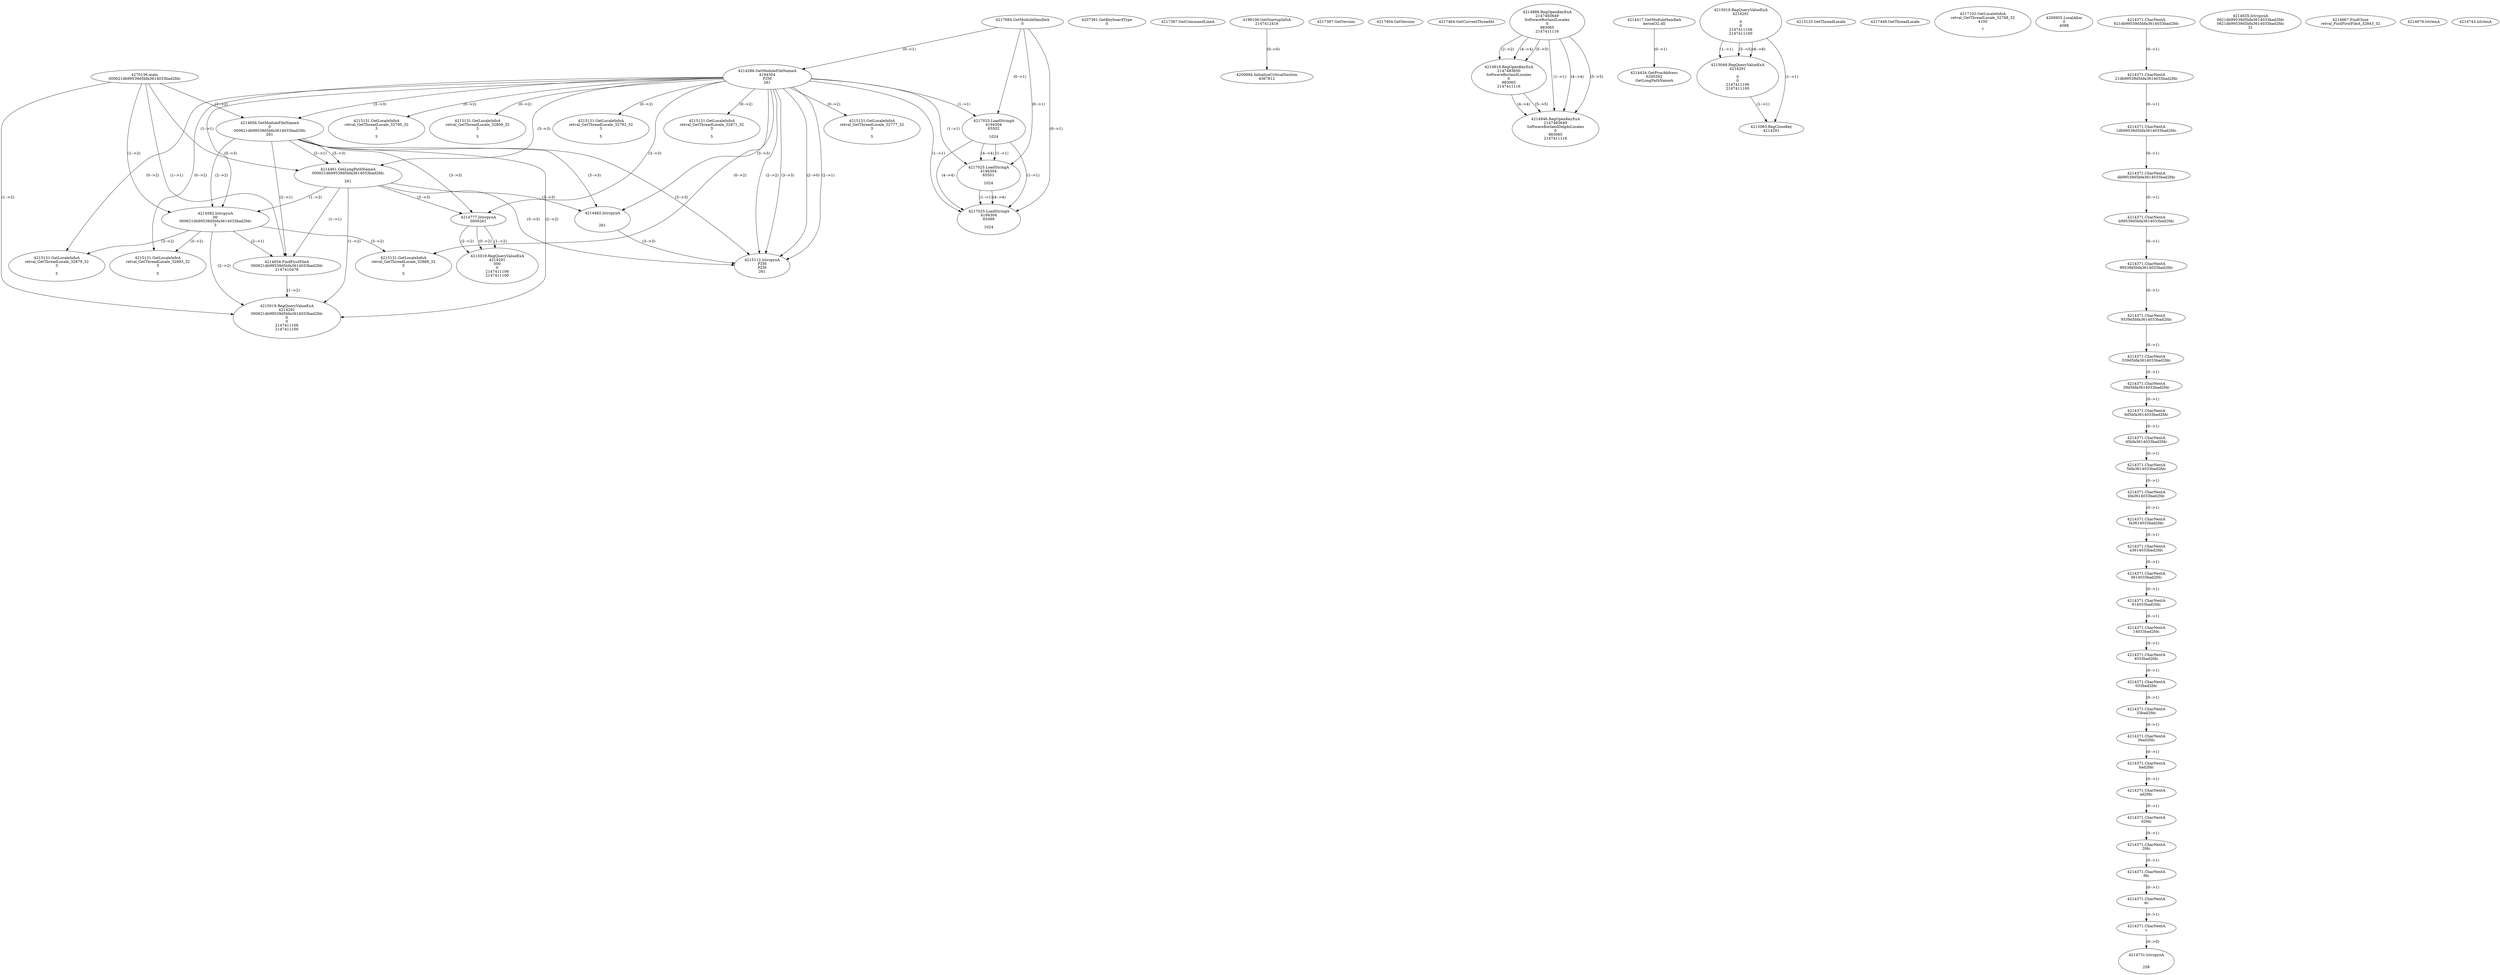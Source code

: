 // Global SCDG with merge call
digraph {
	0 [label="4270136.main
000621db99539d5bfa3614033bad2fdc"]
	1 [label="4217684.GetModuleHandleA
0"]
	2 [label="4207361.GetKeyboardType
0"]
	3 [label="4217367.GetCommandLineA
"]
	4 [label="4199106.GetStartupInfoA
2147412416"]
	5 [label="4217387.GetVersion
"]
	6 [label="4217404.GetVersion
"]
	7 [label="4217464.GetCurrentThreadId
"]
	8 [label="4214286.GetModuleFileNameA
4194304
PZM
261"]
	1 -> 8 [label="(0-->1)"]
	9 [label="4214856.GetModuleFileNameA
0
000621db99539d5bfa3614033bad2fdc
261"]
	0 -> 9 [label="(1-->2)"]
	8 -> 9 [label="(3-->3)"]
	10 [label="4214886.RegOpenKeyExA
2147483649
Software\Borland\Locales
0
983065
2147411116"]
	11 [label="4214916.RegOpenKeyExA
2147483650
Software\Borland\Locales
0
983065
2147411116"]
	10 -> 11 [label="(2-->2)"]
	10 -> 11 [label="(4-->4)"]
	10 -> 11 [label="(5-->5)"]
	12 [label="4214946.RegOpenKeyExA
2147483649
Software\Borland\Delphi\Locales
0
983065
2147411116"]
	10 -> 12 [label="(1-->1)"]
	10 -> 12 [label="(4-->4)"]
	11 -> 12 [label="(4-->4)"]
	10 -> 12 [label="(5-->5)"]
	11 -> 12 [label="(5-->5)"]
	13 [label="4214417.GetModuleHandleA
kernel32.dll"]
	14 [label="4214434.GetProcAddress
6295592
GetLongPathNameA"]
	13 -> 14 [label="(0-->1)"]
	15 [label="4214461.GetLongPathNameA
000621db99539d5bfa3614033bad2fdc

261"]
	0 -> 15 [label="(1-->1)"]
	9 -> 15 [label="(2-->1)"]
	8 -> 15 [label="(3-->3)"]
	9 -> 15 [label="(3-->3)"]
	16 [label="4214482.lstrcpynA


261"]
	8 -> 16 [label="(3-->3)"]
	9 -> 16 [label="(3-->3)"]
	15 -> 16 [label="(3-->3)"]
	17 [label="4215019.RegQueryValueExA
4214291

0
0
2147411106
2147411100"]
	18 [label="4215049.RegQueryValueExA
4214291

0
0
2147411106
2147411100"]
	17 -> 18 [label="(1-->1)"]
	17 -> 18 [label="(5-->5)"]
	17 -> 18 [label="(6-->6)"]
	19 [label="4215083.RegCloseKey
4214291"]
	17 -> 19 [label="(1-->1)"]
	18 -> 19 [label="(1-->1)"]
	20 [label="4215112.lstrcpynA
PZM
PZM
261"]
	8 -> 20 [label="(2-->1)"]
	8 -> 20 [label="(2-->2)"]
	8 -> 20 [label="(3-->3)"]
	9 -> 20 [label="(3-->3)"]
	15 -> 20 [label="(3-->3)"]
	16 -> 20 [label="(3-->3)"]
	8 -> 20 [label="(2-->0)"]
	21 [label="4215125.GetThreadLocale
"]
	22 [label="4215131.GetLocaleInfoA
retval_GetThreadLocale_32809_32
3

5"]
	8 -> 22 [label="(0-->2)"]
	23 [label="4217025.LoadStringA
4194304
65502

1024"]
	1 -> 23 [label="(0-->1)"]
	8 -> 23 [label="(1-->1)"]
	24 [label="4217025.LoadStringA
4194304
65501

1024"]
	1 -> 24 [label="(0-->1)"]
	8 -> 24 [label="(1-->1)"]
	23 -> 24 [label="(1-->1)"]
	23 -> 24 [label="(4-->4)"]
	25 [label="4215131.GetLocaleInfoA
retval_GetThreadLocale_32792_32
3

5"]
	8 -> 25 [label="(0-->2)"]
	26 [label="4217449.GetThreadLocale
"]
	27 [label="4217102.GetLocaleInfoA
retval_GetThreadLocale_32768_32
4100

7"]
	28 [label="4215131.GetLocaleInfoA
retval_GetThreadLocale_32871_32
3

5"]
	8 -> 28 [label="(0-->2)"]
	29 [label="4200894.InitializeCriticalSection
4367812"]
	4 -> 29 [label="(0-->0)"]
	30 [label="4200955.LocalAlloc
0
4088"]
	31 [label="4214582.lstrcpynA
00
000621db99539d5bfa3614033bad2fdc
3"]
	0 -> 31 [label="(1-->2)"]
	9 -> 31 [label="(2-->2)"]
	15 -> 31 [label="(1-->2)"]
	8 -> 31 [label="(0-->3)"]
	32 [label="4214371.CharNextA
621db99539d5bfa3614033bad2fdc"]
	33 [label="4214371.CharNextA
21db99539d5bfa3614033bad2fdc"]
	32 -> 33 [label="(0-->1)"]
	34 [label="4214371.CharNextA
1db99539d5bfa3614033bad2fdc"]
	33 -> 34 [label="(0-->1)"]
	35 [label="4214371.CharNextA
db99539d5bfa3614033bad2fdc"]
	34 -> 35 [label="(0-->1)"]
	36 [label="4214371.CharNextA
b99539d5bfa3614033bad2fdc"]
	35 -> 36 [label="(0-->1)"]
	37 [label="4214371.CharNextA
99539d5bfa3614033bad2fdc"]
	36 -> 37 [label="(0-->1)"]
	38 [label="4214371.CharNextA
9539d5bfa3614033bad2fdc"]
	37 -> 38 [label="(0-->1)"]
	39 [label="4214371.CharNextA
539d5bfa3614033bad2fdc"]
	38 -> 39 [label="(0-->1)"]
	40 [label="4214371.CharNextA
39d5bfa3614033bad2fdc"]
	39 -> 40 [label="(0-->1)"]
	41 [label="4214371.CharNextA
9d5bfa3614033bad2fdc"]
	40 -> 41 [label="(0-->1)"]
	42 [label="4214371.CharNextA
d5bfa3614033bad2fdc"]
	41 -> 42 [label="(0-->1)"]
	43 [label="4214371.CharNextA
5bfa3614033bad2fdc"]
	42 -> 43 [label="(0-->1)"]
	44 [label="4214371.CharNextA
bfa3614033bad2fdc"]
	43 -> 44 [label="(0-->1)"]
	45 [label="4214371.CharNextA
fa3614033bad2fdc"]
	44 -> 45 [label="(0-->1)"]
	46 [label="4214371.CharNextA
a3614033bad2fdc"]
	45 -> 46 [label="(0-->1)"]
	47 [label="4214371.CharNextA
3614033bad2fdc"]
	46 -> 47 [label="(0-->1)"]
	48 [label="4214371.CharNextA
614033bad2fdc"]
	47 -> 48 [label="(0-->1)"]
	49 [label="4214371.CharNextA
14033bad2fdc"]
	48 -> 49 [label="(0-->1)"]
	50 [label="4214371.CharNextA
4033bad2fdc"]
	49 -> 50 [label="(0-->1)"]
	51 [label="4214371.CharNextA
033bad2fdc"]
	50 -> 51 [label="(0-->1)"]
	52 [label="4214371.CharNextA
33bad2fdc"]
	51 -> 52 [label="(0-->1)"]
	53 [label="4214371.CharNextA
3bad2fdc"]
	52 -> 53 [label="(0-->1)"]
	54 [label="4214371.CharNextA
bad2fdc"]
	53 -> 54 [label="(0-->1)"]
	55 [label="4214371.CharNextA
ad2fdc"]
	54 -> 55 [label="(0-->1)"]
	56 [label="4214371.CharNextA
d2fdc"]
	55 -> 56 [label="(0-->1)"]
	57 [label="4214371.CharNextA
2fdc"]
	56 -> 57 [label="(0-->1)"]
	58 [label="4214371.CharNextA
fdc"]
	57 -> 58 [label="(0-->1)"]
	59 [label="4214371.CharNextA
dc"]
	58 -> 59 [label="(0-->1)"]
	60 [label="4214371.CharNextA
c"]
	59 -> 60 [label="(0-->1)"]
	61 [label="4214635.lstrcpynA
0621db99539d5bfa3614033bad2fdc
0621db99539d5bfa3614033bad2fdc
31"]
	62 [label="4214654.FindFirstFileA
000621db99539d5bfa3614033bad2fdc
2147410478"]
	0 -> 62 [label="(1-->1)"]
	9 -> 62 [label="(2-->1)"]
	15 -> 62 [label="(1-->1)"]
	31 -> 62 [label="(2-->1)"]
	63 [label="4214667.FindClose
retval_FindFirstFileA_32843_32"]
	64 [label="4214679.lstrlenA
"]
	65 [label="4214731.lstrcpynA


258"]
	60 -> 65 [label="(0-->0)"]
	66 [label="4214743.lstrlenA
"]
	67 [label="4214777.lstrcpynA
00\
00\
261"]
	8 -> 67 [label="(3-->3)"]
	9 -> 67 [label="(3-->3)"]
	15 -> 67 [label="(3-->3)"]
	68 [label="4215019.RegQueryValueExA
4214291
00\
0
0
2147411106
2147411100"]
	67 -> 68 [label="(1-->2)"]
	67 -> 68 [label="(2-->2)"]
	67 -> 68 [label="(0-->2)"]
	69 [label="4215131.GetLocaleInfoA
retval_GetThreadLocale_32868_32
3

5"]
	8 -> 69 [label="(0-->2)"]
	31 -> 69 [label="(3-->2)"]
	70 [label="4217025.LoadStringA
4194304
65499

1024"]
	1 -> 70 [label="(0-->1)"]
	8 -> 70 [label="(1-->1)"]
	23 -> 70 [label="(1-->1)"]
	24 -> 70 [label="(1-->1)"]
	23 -> 70 [label="(4-->4)"]
	24 -> 70 [label="(4-->4)"]
	71 [label="4215019.RegQueryValueExA
4214291
000621db99539d5bfa3614033bad2fdc
0
0
2147411106
2147411100"]
	0 -> 71 [label="(1-->2)"]
	9 -> 71 [label="(2-->2)"]
	15 -> 71 [label="(1-->2)"]
	31 -> 71 [label="(2-->2)"]
	62 -> 71 [label="(1-->2)"]
	72 [label="4215131.GetLocaleInfoA
retval_GetThreadLocale_32879_32
3

5"]
	8 -> 72 [label="(0-->2)"]
	31 -> 72 [label="(3-->2)"]
	73 [label="4215131.GetLocaleInfoA
retval_GetThreadLocale_32777_32
3

5"]
	8 -> 73 [label="(0-->2)"]
	74 [label="4215131.GetLocaleInfoA
retval_GetThreadLocale_32795_32
3

5"]
	8 -> 74 [label="(0-->2)"]
	75 [label="4215131.GetLocaleInfoA
retval_GetThreadLocale_32893_32
3

5"]
	8 -> 75 [label="(0-->2)"]
	31 -> 75 [label="(3-->2)"]
}
